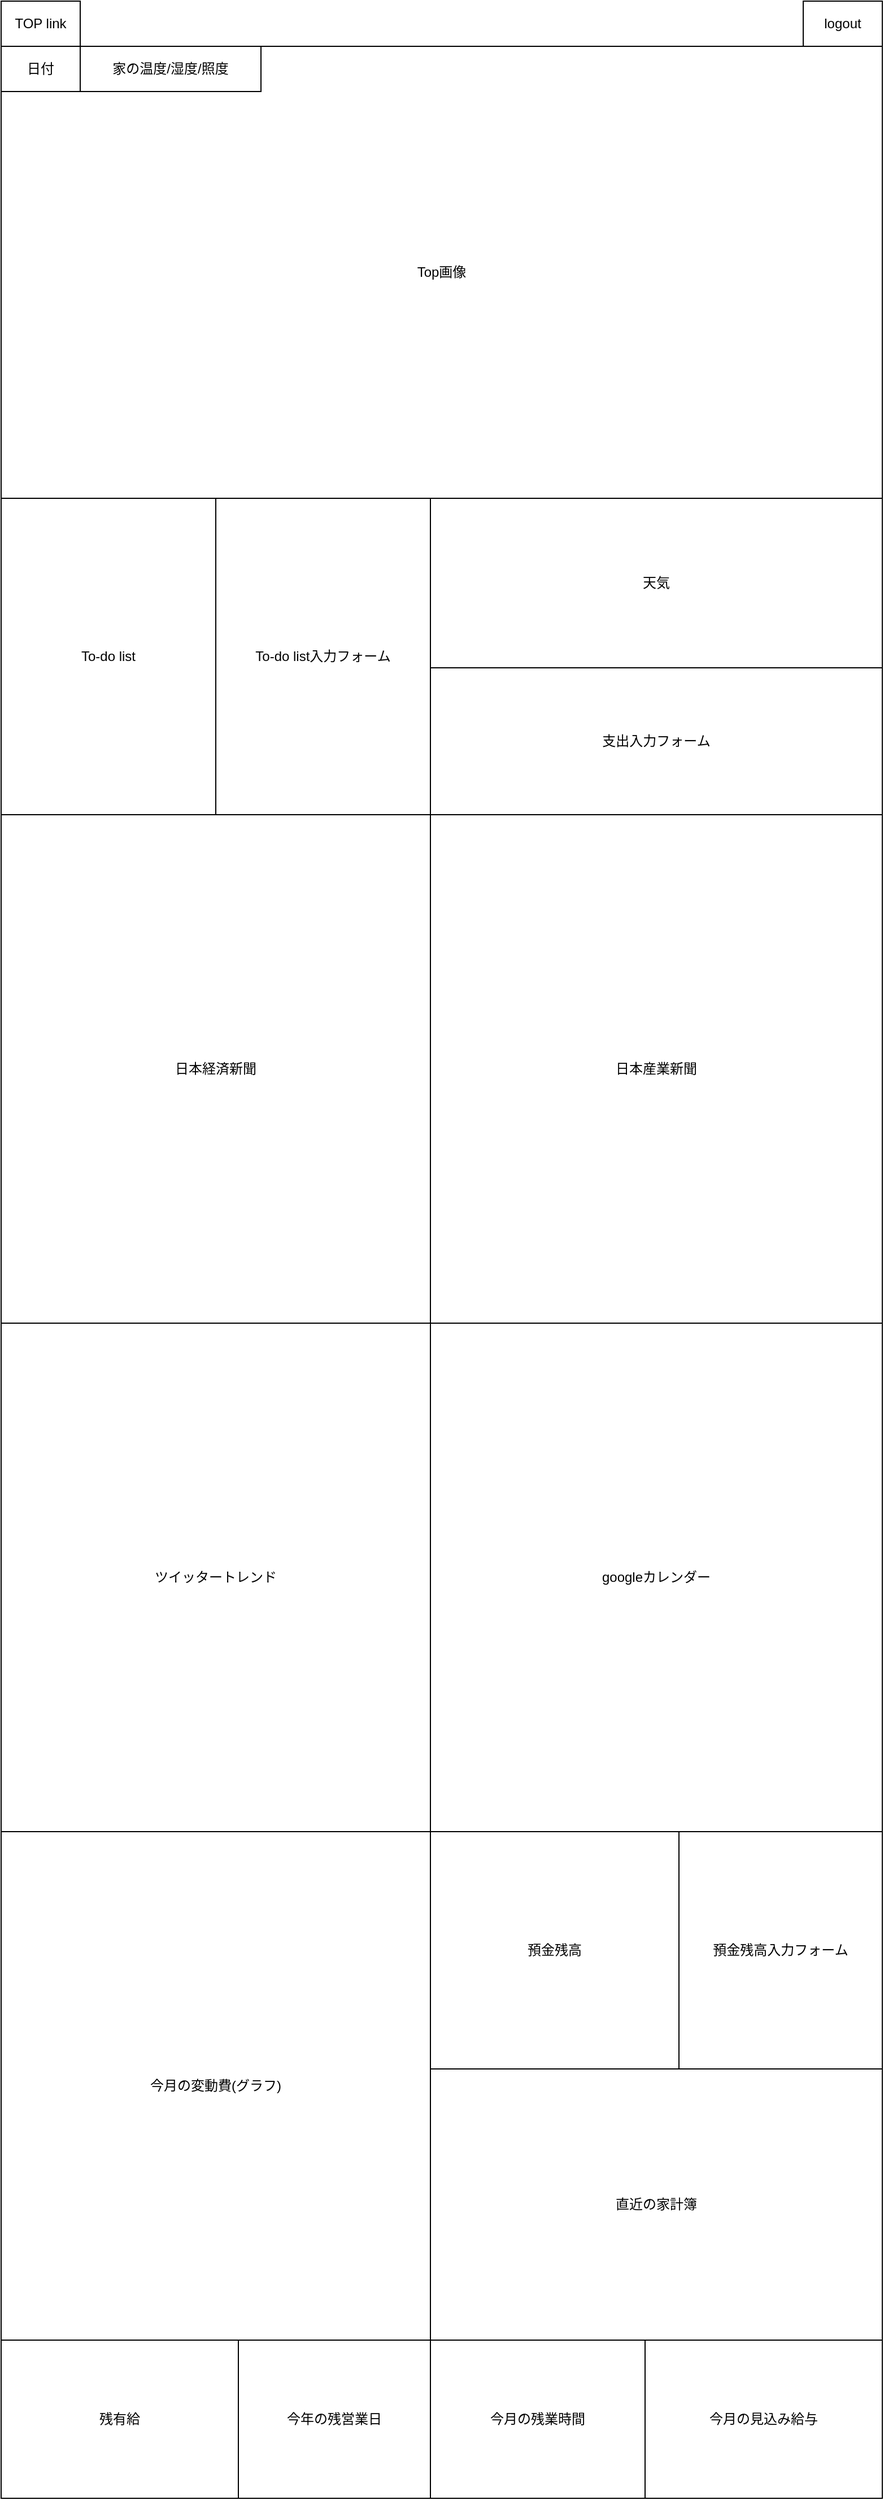<mxfile version="13.1.3">
    <diagram id="6hGFLwfOUW9BJ-s0fimq" name="Page-1">
        <mxGraphModel dx="1278" dy="685" grid="1" gridSize="10" guides="1" tooltips="1" connect="1" arrows="1" fold="1" page="1" pageScale="1" pageWidth="827" pageHeight="1169" math="0" shadow="0">
            <root>
                <mxCell id="0"/>
                <mxCell id="1" parent="0"/>
                <mxCell id="2" value="Top画像" style="rounded=0;whiteSpace=wrap;html=1;" vertex="1" parent="1">
                    <mxGeometry x="20" y="40" width="780" height="400" as="geometry"/>
                </mxCell>
                <mxCell id="3" value="&lt;font style=&quot;font-size: 12px&quot;&gt;TOP link&lt;/font&gt;" style="rounded=0;whiteSpace=wrap;html=1;" vertex="1" parent="1">
                    <mxGeometry x="20" width="70" height="40" as="geometry"/>
                </mxCell>
                <mxCell id="4" value="logout" style="rounded=0;whiteSpace=wrap;html=1;" vertex="1" parent="1">
                    <mxGeometry x="730" width="70" height="40" as="geometry"/>
                </mxCell>
                <mxCell id="6" value="日付" style="rounded=0;whiteSpace=wrap;html=1;" vertex="1" parent="1">
                    <mxGeometry x="20" y="40" width="70" height="40" as="geometry"/>
                </mxCell>
                <mxCell id="7" value="家の温度/湿度/照度" style="rounded=0;whiteSpace=wrap;html=1;" vertex="1" parent="1">
                    <mxGeometry x="90" y="40" width="160" height="40" as="geometry"/>
                </mxCell>
                <mxCell id="9" value="To-do list" style="rounded=0;whiteSpace=wrap;html=1;" vertex="1" parent="1">
                    <mxGeometry x="20" y="440" width="190" height="280" as="geometry"/>
                </mxCell>
                <mxCell id="10" value="To-do list入力フォーム" style="rounded=0;whiteSpace=wrap;html=1;" vertex="1" parent="1">
                    <mxGeometry x="210" y="440" width="190" height="280" as="geometry"/>
                </mxCell>
                <mxCell id="11" value="天気" style="rounded=0;whiteSpace=wrap;html=1;" vertex="1" parent="1">
                    <mxGeometry x="400" y="440" width="400" height="150" as="geometry"/>
                </mxCell>
                <mxCell id="12" value="支出入力フォーム" style="rounded=0;whiteSpace=wrap;html=1;" vertex="1" parent="1">
                    <mxGeometry x="400" y="590" width="400" height="130" as="geometry"/>
                </mxCell>
                <mxCell id="13" value="日本経済新聞" style="rounded=0;whiteSpace=wrap;html=1;" vertex="1" parent="1">
                    <mxGeometry x="20" y="720" width="380" height="450" as="geometry"/>
                </mxCell>
                <mxCell id="15" value="日本産業新聞" style="rounded=0;whiteSpace=wrap;html=1;" vertex="1" parent="1">
                    <mxGeometry x="400" y="720" width="400" height="450" as="geometry"/>
                </mxCell>
                <mxCell id="16" value="ツイッタートレンド" style="rounded=0;whiteSpace=wrap;html=1;" vertex="1" parent="1">
                    <mxGeometry x="20" y="1170" width="380" height="450" as="geometry"/>
                </mxCell>
                <mxCell id="17" value="googleカレンダー" style="rounded=0;whiteSpace=wrap;html=1;" vertex="1" parent="1">
                    <mxGeometry x="400" y="1170" width="400" height="450" as="geometry"/>
                </mxCell>
                <mxCell id="18" value="今月の変動費(グラフ)&lt;br&gt;" style="rounded=0;whiteSpace=wrap;html=1;" vertex="1" parent="1">
                    <mxGeometry x="20" y="1620" width="380" height="450" as="geometry"/>
                </mxCell>
                <mxCell id="19" value="今年の残営業日" style="rounded=0;whiteSpace=wrap;html=1;" vertex="1" parent="1">
                    <mxGeometry x="230" y="2070" width="170" height="140" as="geometry"/>
                </mxCell>
                <mxCell id="20" value="残有給" style="rounded=0;whiteSpace=wrap;html=1;" vertex="1" parent="1">
                    <mxGeometry x="20" y="2070" width="210" height="140" as="geometry"/>
                </mxCell>
                <mxCell id="21" value="今月の残業時間" style="rounded=0;whiteSpace=wrap;html=1;" vertex="1" parent="1">
                    <mxGeometry x="400" y="2070" width="190" height="140" as="geometry"/>
                </mxCell>
                <mxCell id="22" value="預金残高" style="rounded=0;whiteSpace=wrap;html=1;" vertex="1" parent="1">
                    <mxGeometry x="400" y="1620" width="220" height="210" as="geometry"/>
                </mxCell>
                <mxCell id="23" value="預金残高入力フォーム" style="rounded=0;whiteSpace=wrap;html=1;" vertex="1" parent="1">
                    <mxGeometry x="620" y="1620" width="180" height="210" as="geometry"/>
                </mxCell>
                <mxCell id="28" value="今月の見込み給与" style="rounded=0;whiteSpace=wrap;html=1;" vertex="1" parent="1">
                    <mxGeometry x="590" y="2070" width="210" height="140" as="geometry"/>
                </mxCell>
                <mxCell id="29" value="直近の家計簿" style="rounded=0;whiteSpace=wrap;html=1;" vertex="1" parent="1">
                    <mxGeometry x="400" y="1830" width="400" height="240" as="geometry"/>
                </mxCell>
            </root>
        </mxGraphModel>
    </diagram>
</mxfile>